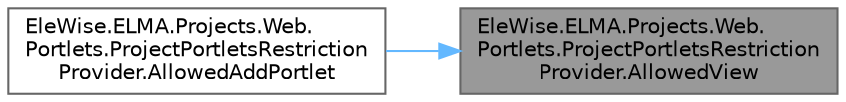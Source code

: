digraph "EleWise.ELMA.Projects.Web.Portlets.ProjectPortletsRestrictionProvider.AllowedView"
{
 // LATEX_PDF_SIZE
  bgcolor="transparent";
  edge [fontname=Helvetica,fontsize=10,labelfontname=Helvetica,labelfontsize=10];
  node [fontname=Helvetica,fontsize=10,shape=box,height=0.2,width=0.4];
  rankdir="RL";
  Node1 [id="Node000001",label="EleWise.ELMA.Projects.Web.\lPortlets.ProjectPortletsRestriction\lProvider.AllowedView",height=0.2,width=0.4,color="gray40", fillcolor="grey60", style="filled", fontcolor="black",tooltip="Можно ли просматривать страницу"];
  Node1 -> Node2 [id="edge1_Node000001_Node000002",dir="back",color="steelblue1",style="solid",tooltip=" "];
  Node2 [id="Node000002",label="EleWise.ELMA.Projects.Web.\lPortlets.ProjectPortletsRestriction\lProvider.AllowedAddPortlet",height=0.2,width=0.4,color="grey40", fillcolor="white", style="filled",URL="$class_ele_wise_1_1_e_l_m_a_1_1_projects_1_1_web_1_1_portlets_1_1_project_portlets_restriction_provider.html#a52879bfe3fe70ef6c33a46cec088b362",tooltip="Можно ли добавлять портлеты на страницу"];
}
